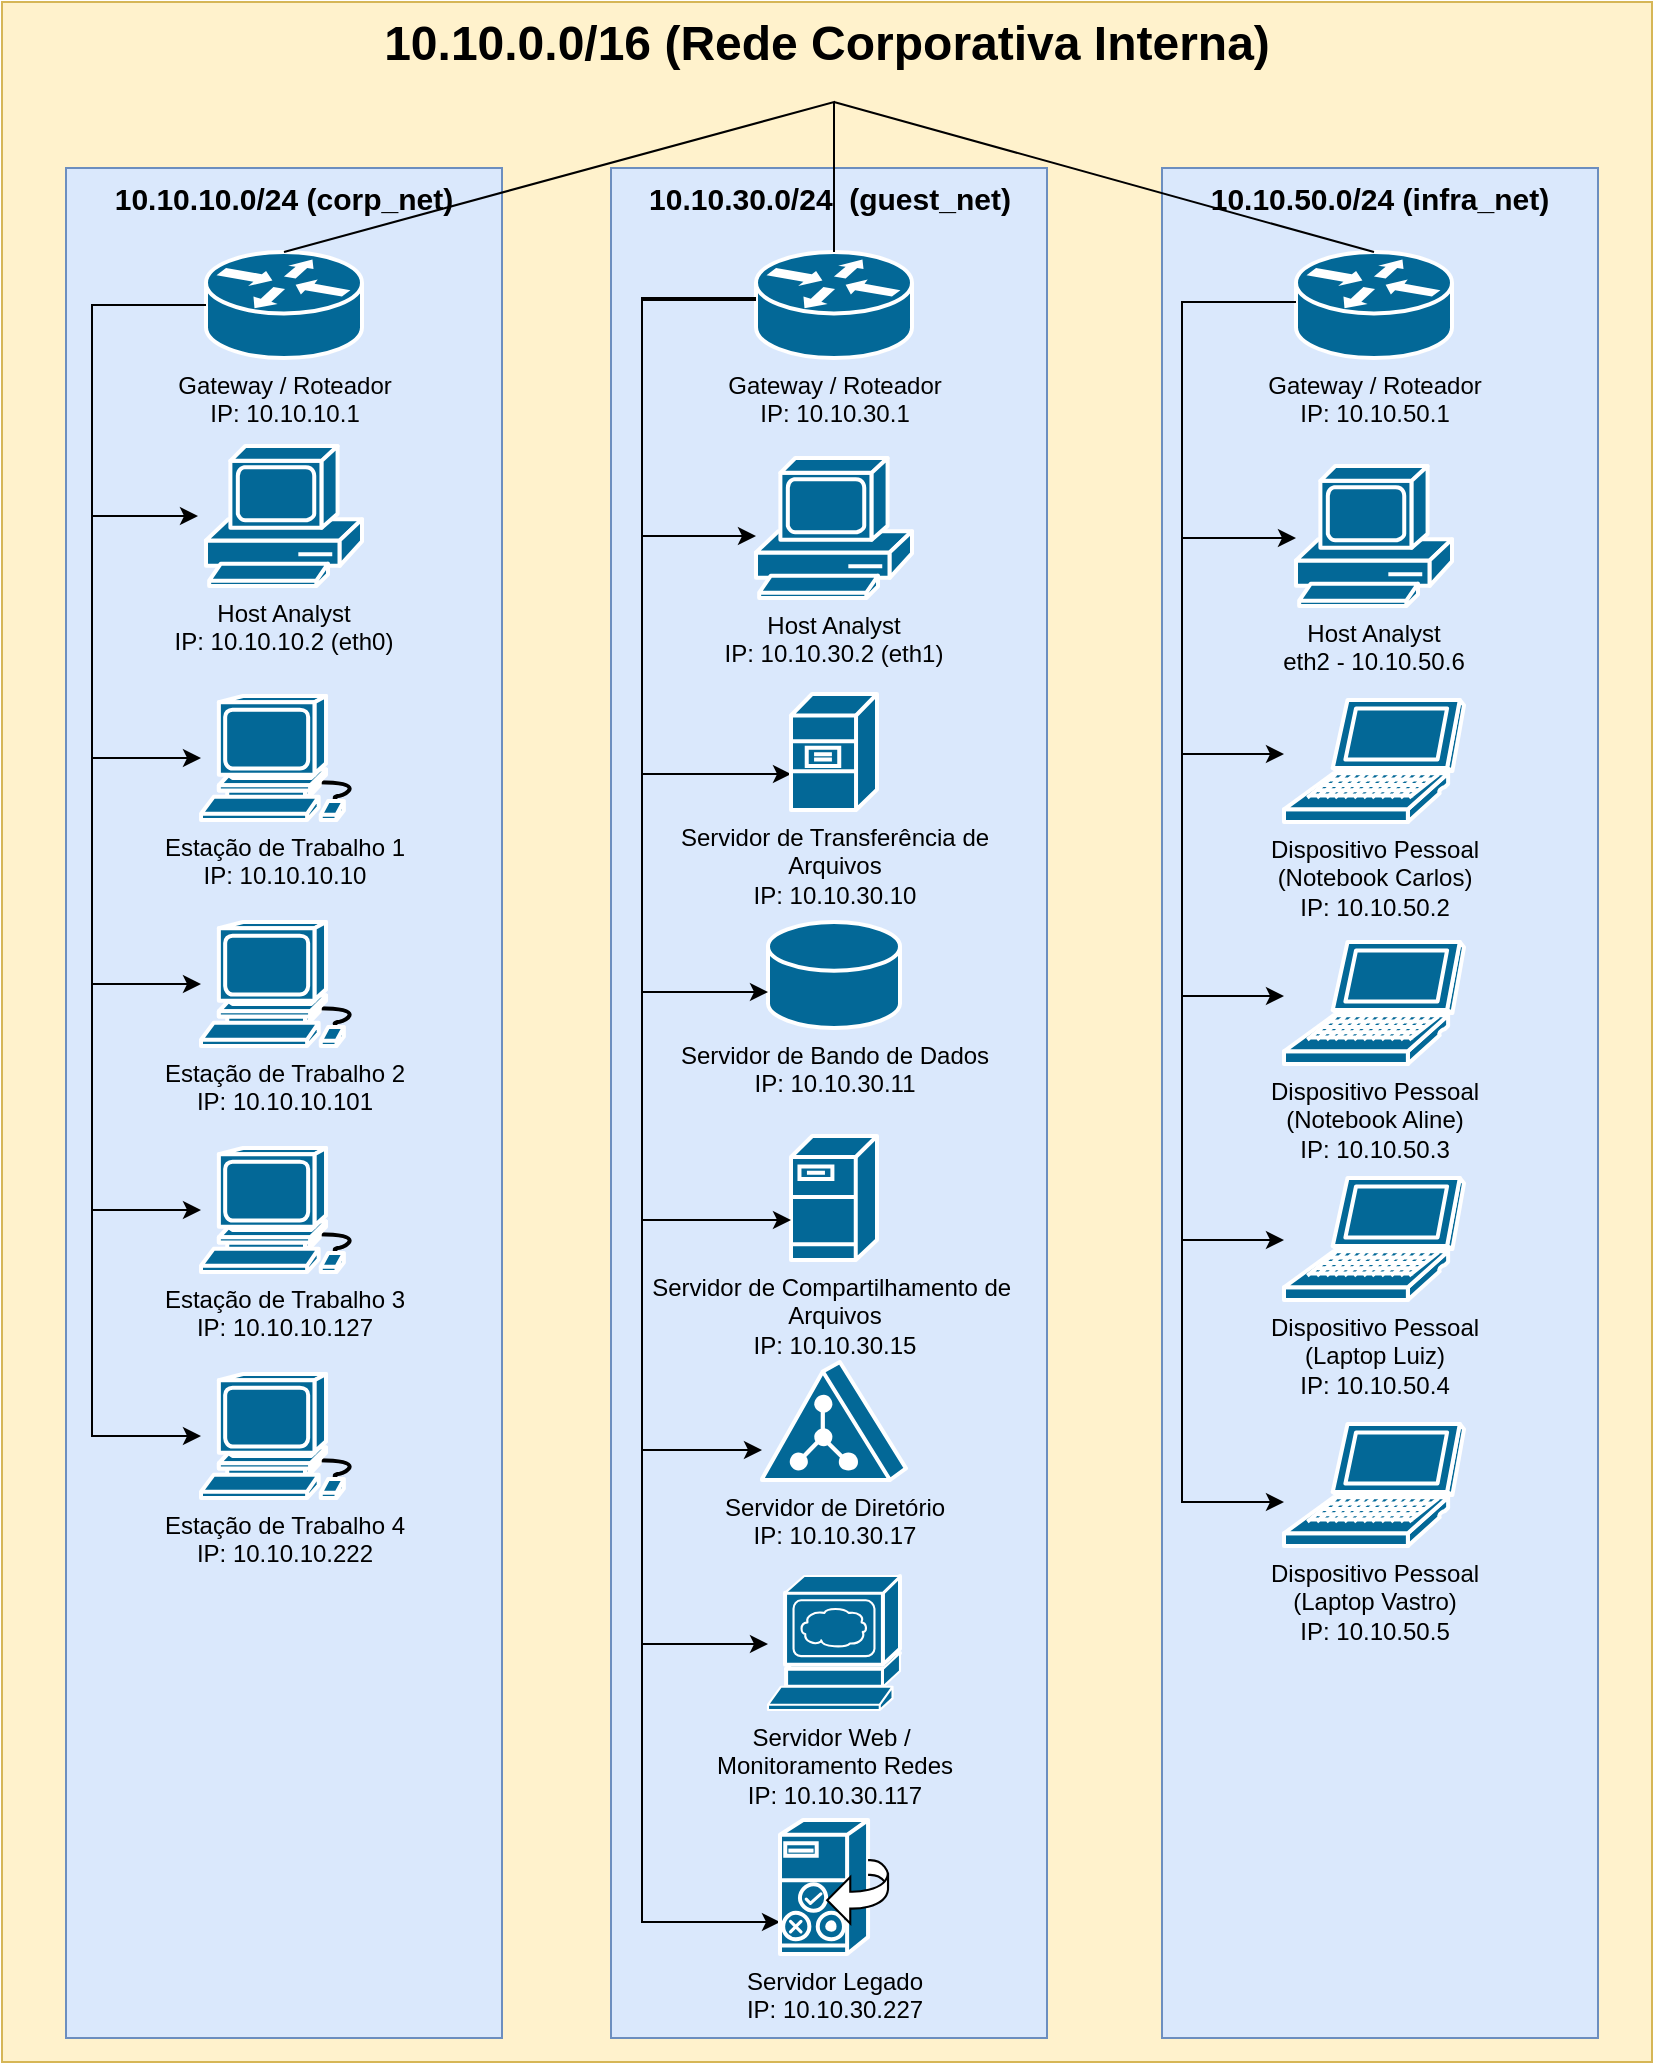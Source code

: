 <mxfile version="28.0.7">
  <diagram name="Página-1" id="EaT2pXkiJiyI8WWZfNqx">
    <mxGraphModel dx="2760" dy="1606" grid="0" gridSize="10" guides="1" tooltips="1" connect="1" arrows="1" fold="1" page="1" pageScale="1" pageWidth="827" pageHeight="1169" math="0" shadow="0">
      <root>
        <mxCell id="0" />
        <mxCell id="1" parent="0" />
        <mxCell id="b45j_Ds1psei2r7njde3-16" value="10.10.0.0/16 (Rede Corporativa Interna)" style="rounded=0;whiteSpace=wrap;html=1;align=center;horizontal=1;verticalAlign=top;fontStyle=1;fontSize=24;labelBackgroundColor=none;fillColor=#fff2cc;strokeColor=#d6b656;spacingBottom=0;spacing=2;" vertex="1" parent="1">
          <mxGeometry width="825" height="1030" as="geometry" />
        </mxCell>
        <mxCell id="b45j_Ds1psei2r7njde3-3" value="10.10.10.0/24 (corp_net)" style="rounded=0;whiteSpace=wrap;html=1;align=center;horizontal=1;verticalAlign=top;fontStyle=1;fontSize=15;labelBackgroundColor=none;fillColor=#dae8fc;strokeColor=#6c8ebf;" vertex="1" parent="1">
          <mxGeometry x="32" y="83" width="218" height="935" as="geometry" />
        </mxCell>
        <mxCell id="b45j_Ds1psei2r7njde3-4" value="10.10.30.0/24&amp;nbsp; (guest_net)" style="rounded=0;whiteSpace=wrap;html=1;align=center;horizontal=1;verticalAlign=top;fontStyle=1;fontSize=15;fillColor=#dae8fc;strokeColor=#6c8ebf;" vertex="1" parent="1">
          <mxGeometry x="304.5" y="83" width="218" height="935" as="geometry" />
        </mxCell>
        <mxCell id="b45j_Ds1psei2r7njde3-5" value="10.10.50.0/24 (infra_net)" style="rounded=0;whiteSpace=wrap;html=1;align=center;horizontal=1;verticalAlign=top;fontStyle=1;fontSize=15;fillColor=#dae8fc;strokeColor=#6c8ebf;" vertex="1" parent="1">
          <mxGeometry x="580" y="83" width="218" height="935" as="geometry" />
        </mxCell>
        <mxCell id="b45j_Ds1psei2r7njde3-1" value="Host Analyst&#xa;IP: 10.10.10.2 (eth0)" style="shape=mxgraph.cisco.computers_and_peripherals.pc;sketch=0;pointerEvents=1;dashed=0;fillColor=#036897;strokeColor=#ffffff;strokeWidth=2;verticalLabelPosition=bottom;verticalAlign=top;align=center;outlineConnect=0;fontSize=12;spacingLeft=0;spacing=2;fontStyle=0" vertex="1" parent="1">
          <mxGeometry x="102" y="222" width="78" height="70" as="geometry" />
        </mxCell>
        <mxCell id="b45j_Ds1psei2r7njde3-18" value="Host Analyst&#xa;eth2 - 10.10.50.6" style="shape=mxgraph.cisco.computers_and_peripherals.pc;sketch=0;pointerEvents=1;dashed=0;fillColor=#036897;strokeColor=#ffffff;strokeWidth=2;verticalLabelPosition=bottom;verticalAlign=top;align=center;outlineConnect=0;fontSize=12;spacingLeft=0;spacing=2;fontStyle=0" vertex="1" parent="1">
          <mxGeometry x="647" y="232" width="78" height="70" as="geometry" />
        </mxCell>
        <mxCell id="b45j_Ds1psei2r7njde3-19" value="Host Analyst&#xa;IP: 10.10.30.2 (eth1)" style="shape=mxgraph.cisco.computers_and_peripherals.pc;sketch=0;pointerEvents=1;dashed=0;fillColor=#036897;strokeColor=#ffffff;strokeWidth=2;verticalLabelPosition=bottom;verticalAlign=top;align=center;outlineConnect=0;fontSize=12;spacingLeft=0;spacing=2;fontStyle=0" vertex="1" parent="1">
          <mxGeometry x="377" y="228" width="78" height="70" as="geometry" />
        </mxCell>
        <mxCell id="b45j_Ds1psei2r7njde3-53" style="edgeStyle=orthogonalEdgeStyle;rounded=0;orthogonalLoop=1;jettySize=auto;html=1;" edge="1" parent="1" source="b45j_Ds1psei2r7njde3-22" target="b45j_Ds1psei2r7njde3-26">
          <mxGeometry relative="1" as="geometry">
            <Array as="points">
              <mxPoint x="45" y="151.5" />
              <mxPoint x="45" y="491" />
            </Array>
          </mxGeometry>
        </mxCell>
        <mxCell id="b45j_Ds1psei2r7njde3-56" style="edgeStyle=orthogonalEdgeStyle;rounded=0;orthogonalLoop=1;jettySize=auto;html=1;" edge="1" parent="1" source="b45j_Ds1psei2r7njde3-22" target="b45j_Ds1psei2r7njde3-27">
          <mxGeometry relative="1" as="geometry">
            <Array as="points">
              <mxPoint x="45" y="151.5" />
              <mxPoint x="45" y="604" />
            </Array>
          </mxGeometry>
        </mxCell>
        <mxCell id="b45j_Ds1psei2r7njde3-57" style="edgeStyle=orthogonalEdgeStyle;rounded=0;orthogonalLoop=1;jettySize=auto;html=1;" edge="1" parent="1" source="b45j_Ds1psei2r7njde3-22" target="b45j_Ds1psei2r7njde3-28">
          <mxGeometry relative="1" as="geometry">
            <Array as="points">
              <mxPoint x="45" y="151.5" />
              <mxPoint x="45" y="717" />
            </Array>
          </mxGeometry>
        </mxCell>
        <mxCell id="b45j_Ds1psei2r7njde3-59" style="edgeStyle=orthogonalEdgeStyle;rounded=0;orthogonalLoop=1;jettySize=auto;html=1;" edge="1" parent="1" source="b45j_Ds1psei2r7njde3-22" target="b45j_Ds1psei2r7njde3-25">
          <mxGeometry relative="1" as="geometry">
            <Array as="points">
              <mxPoint x="45" y="151.5" />
              <mxPoint x="45" y="378" />
            </Array>
          </mxGeometry>
        </mxCell>
        <mxCell id="b45j_Ds1psei2r7njde3-22" value="Gateway / Roteador&lt;div&gt;IP: 10.10.10.1&lt;/div&gt;" style="shape=mxgraph.cisco.routers.router;sketch=0;html=1;pointerEvents=1;dashed=0;fillColor=#036897;strokeColor=#ffffff;strokeWidth=2;verticalLabelPosition=bottom;verticalAlign=top;align=center;outlineConnect=0;" vertex="1" parent="1">
          <mxGeometry x="102" y="125" width="78" height="53" as="geometry" />
        </mxCell>
        <mxCell id="b45j_Ds1psei2r7njde3-77" style="edgeStyle=orthogonalEdgeStyle;rounded=0;orthogonalLoop=1;jettySize=auto;html=1;" edge="1" parent="1" source="b45j_Ds1psei2r7njde3-23" target="b45j_Ds1psei2r7njde3-35">
          <mxGeometry relative="1" as="geometry">
            <Array as="points">
              <mxPoint x="320" y="148" />
              <mxPoint x="320" y="821" />
            </Array>
          </mxGeometry>
        </mxCell>
        <mxCell id="b45j_Ds1psei2r7njde3-78" style="edgeStyle=orthogonalEdgeStyle;rounded=0;orthogonalLoop=1;jettySize=auto;html=1;" edge="1" parent="1" source="b45j_Ds1psei2r7njde3-23" target="b45j_Ds1psei2r7njde3-49">
          <mxGeometry relative="1" as="geometry">
            <Array as="points">
              <mxPoint x="320" y="149" />
              <mxPoint x="320" y="960" />
            </Array>
          </mxGeometry>
        </mxCell>
        <mxCell id="b45j_Ds1psei2r7njde3-23" value="Gateway / Roteador&lt;div&gt;IP: 10.10.30.1&lt;/div&gt;" style="shape=mxgraph.cisco.routers.router;sketch=0;html=1;pointerEvents=1;dashed=0;fillColor=#036897;strokeColor=#ffffff;strokeWidth=2;verticalLabelPosition=bottom;verticalAlign=top;align=center;outlineConnect=0;" vertex="1" parent="1">
          <mxGeometry x="377" y="125" width="78" height="53" as="geometry" />
        </mxCell>
        <mxCell id="b45j_Ds1psei2r7njde3-24" value="Gateway / Roteador&lt;div&gt;IP: 10.10.50.1&lt;/div&gt;" style="shape=mxgraph.cisco.routers.router;sketch=0;html=1;pointerEvents=1;dashed=0;fillColor=#036897;strokeColor=#ffffff;strokeWidth=2;verticalLabelPosition=bottom;verticalAlign=top;align=center;outlineConnect=0;" vertex="1" parent="1">
          <mxGeometry x="647" y="125" width="78" height="53" as="geometry" />
        </mxCell>
        <mxCell id="b45j_Ds1psei2r7njde3-25" value="&lt;div&gt;Estação de Trabalho 1&lt;/div&gt;&lt;div&gt;IP: 10.10.10.10&lt;/div&gt;" style="shape=mxgraph.cisco.computers_and_peripherals.workstation;sketch=0;html=1;pointerEvents=1;dashed=0;fillColor=#036897;strokeColor=#ffffff;strokeWidth=2;verticalLabelPosition=bottom;verticalAlign=top;align=center;outlineConnect=0;" vertex="1" parent="1">
          <mxGeometry x="99.5" y="347" width="83" height="62" as="geometry" />
        </mxCell>
        <mxCell id="b45j_Ds1psei2r7njde3-26" value="&lt;div&gt;Estação de Trabalho 2&lt;/div&gt;&lt;div&gt;IP: 10.10.10.101&lt;/div&gt;" style="shape=mxgraph.cisco.computers_and_peripherals.workstation;sketch=0;html=1;pointerEvents=1;dashed=0;fillColor=#036897;strokeColor=#ffffff;strokeWidth=2;verticalLabelPosition=bottom;verticalAlign=top;align=center;outlineConnect=0;" vertex="1" parent="1">
          <mxGeometry x="99.5" y="460" width="83" height="62" as="geometry" />
        </mxCell>
        <mxCell id="b45j_Ds1psei2r7njde3-27" value="&lt;div&gt;Estação de Trabalho 3&lt;/div&gt;&lt;div&gt;IP: 10.10.10.127&lt;/div&gt;" style="shape=mxgraph.cisco.computers_and_peripherals.workstation;sketch=0;html=1;pointerEvents=1;dashed=0;fillColor=#036897;strokeColor=#ffffff;strokeWidth=2;verticalLabelPosition=bottom;verticalAlign=top;align=center;outlineConnect=0;" vertex="1" parent="1">
          <mxGeometry x="99.5" y="573" width="83" height="62" as="geometry" />
        </mxCell>
        <mxCell id="b45j_Ds1psei2r7njde3-28" value="&lt;div&gt;Estação de Trabalho 4&lt;/div&gt;&lt;div&gt;IP: 10.10.10.222&lt;/div&gt;" style="shape=mxgraph.cisco.computers_and_peripherals.workstation;sketch=0;html=1;pointerEvents=1;dashed=0;fillColor=#036897;strokeColor=#ffffff;strokeWidth=2;verticalLabelPosition=bottom;verticalAlign=top;align=center;outlineConnect=0;" vertex="1" parent="1">
          <mxGeometry x="99.5" y="686" width="83" height="62" as="geometry" />
        </mxCell>
        <mxCell id="b45j_Ds1psei2r7njde3-29" value="Dispositivo Pessoal&lt;div&gt;(Notebook Carlos)&lt;br&gt;IP: 10.10.50.2&lt;/div&gt;" style="shape=mxgraph.cisco.computers_and_peripherals.laptop;sketch=0;html=1;pointerEvents=1;dashed=0;fillColor=#036897;strokeColor=#ffffff;strokeWidth=2;verticalLabelPosition=bottom;verticalAlign=top;align=center;outlineConnect=0;" vertex="1" parent="1">
          <mxGeometry x="641" y="349" width="90" height="61" as="geometry" />
        </mxCell>
        <mxCell id="b45j_Ds1psei2r7njde3-30" value="Dispositivo Pessoal&lt;div&gt;(Notebook Aline)&lt;br&gt;IP: 10.10.50.3&lt;/div&gt;" style="shape=mxgraph.cisco.computers_and_peripherals.laptop;sketch=0;html=1;pointerEvents=1;dashed=0;fillColor=#036897;strokeColor=#ffffff;strokeWidth=2;verticalLabelPosition=bottom;verticalAlign=top;align=center;outlineConnect=0;" vertex="1" parent="1">
          <mxGeometry x="641" y="470" width="90" height="61" as="geometry" />
        </mxCell>
        <mxCell id="b45j_Ds1psei2r7njde3-31" value="Dispositivo Pessoal&lt;div&gt;(Laptop Luiz)&lt;br&gt;IP: 10.10.50.4&lt;/div&gt;" style="shape=mxgraph.cisco.computers_and_peripherals.laptop;sketch=0;html=1;pointerEvents=1;dashed=0;fillColor=#036897;strokeColor=#ffffff;strokeWidth=2;verticalLabelPosition=bottom;verticalAlign=top;align=center;outlineConnect=0;" vertex="1" parent="1">
          <mxGeometry x="641" y="588" width="90" height="61" as="geometry" />
        </mxCell>
        <mxCell id="b45j_Ds1psei2r7njde3-32" value="Dispositivo Pessoal&lt;div&gt;(Laptop Vastro)&lt;br&gt;IP: 10.10.50.5&lt;/div&gt;" style="shape=mxgraph.cisco.computers_and_peripherals.laptop;sketch=0;html=1;pointerEvents=1;dashed=0;fillColor=#036897;strokeColor=#ffffff;strokeWidth=2;verticalLabelPosition=bottom;verticalAlign=top;align=center;outlineConnect=0;" vertex="1" parent="1">
          <mxGeometry x="641" y="711" width="90" height="61" as="geometry" />
        </mxCell>
        <mxCell id="b45j_Ds1psei2r7njde3-35" value="Servidor Web /&amp;nbsp;&lt;div&gt;Monitoramento Redes&lt;div&gt;IP: 10.10.30.117&lt;/div&gt;&lt;/div&gt;" style="shape=mxgraph.cisco.servers.www_server;sketch=0;html=1;pointerEvents=1;dashed=0;fillColor=#036897;strokeColor=#ffffff;strokeWidth=2;verticalLabelPosition=bottom;verticalAlign=top;align=center;outlineConnect=0;" vertex="1" parent="1">
          <mxGeometry x="383" y="787" width="66" height="67" as="geometry" />
        </mxCell>
        <mxCell id="b45j_Ds1psei2r7njde3-39" value="Servidor de Compartilhamento de&amp;nbsp;&lt;div&gt;Arquivos&lt;div&gt;IP: 10.10.30.15&lt;/div&gt;&lt;/div&gt;" style="shape=mxgraph.cisco.servers.fileserver;sketch=0;html=1;pointerEvents=1;dashed=0;fillColor=#036897;strokeColor=#ffffff;strokeWidth=2;verticalLabelPosition=bottom;verticalAlign=top;align=center;outlineConnect=0;" vertex="1" parent="1">
          <mxGeometry x="394.5" y="567" width="43" height="62" as="geometry" />
        </mxCell>
        <mxCell id="b45j_Ds1psei2r7njde3-40" value="Servidor de Bando de Dados&lt;div&gt;IP: 10.10.30.11&lt;/div&gt;" style="shape=mxgraph.cisco.storage.relational_database;sketch=0;html=1;pointerEvents=1;dashed=0;fillColor=#036897;strokeColor=#ffffff;strokeWidth=2;verticalLabelPosition=bottom;verticalAlign=top;align=center;outlineConnect=0;" vertex="1" parent="1">
          <mxGeometry x="383" y="460" width="66" height="53" as="geometry" />
        </mxCell>
        <mxCell id="b45j_Ds1psei2r7njde3-43" value="Servidor de Diretório&lt;div&gt;IP: 10.10.30.17&lt;/div&gt;" style="shape=mxgraph.cisco.servers.directory_server;sketch=0;html=1;pointerEvents=1;dashed=0;fillColor=#036897;strokeColor=#ffffff;strokeWidth=2;verticalLabelPosition=bottom;verticalAlign=top;align=center;outlineConnect=0;" vertex="1" parent="1">
          <mxGeometry x="380" y="680" width="72" height="59" as="geometry" />
        </mxCell>
        <mxCell id="b45j_Ds1psei2r7njde3-45" style="edgeStyle=orthogonalEdgeStyle;rounded=0;orthogonalLoop=1;jettySize=auto;html=1;exitX=0.5;exitY=0.99;exitDx=0;exitDy=0;exitPerimeter=0;" edge="1" parent="1" source="b45j_Ds1psei2r7njde3-43" target="b45j_Ds1psei2r7njde3-43">
          <mxGeometry relative="1" as="geometry" />
        </mxCell>
        <mxCell id="b45j_Ds1psei2r7njde3-49" value="Servidor Legado&lt;div&gt;IP: 10.10.30.227&lt;/div&gt;" style="shape=mxgraph.cisco.servers.cisco_unified_presence_server;sketch=0;html=1;pointerEvents=1;dashed=0;fillColor=#036897;strokeColor=#ffffff;strokeWidth=2;verticalLabelPosition=bottom;verticalAlign=top;align=center;outlineConnect=0;" vertex="1" parent="1">
          <mxGeometry x="389" y="909" width="54" height="67" as="geometry" />
        </mxCell>
        <mxCell id="b45j_Ds1psei2r7njde3-50" style="edgeStyle=orthogonalEdgeStyle;rounded=0;orthogonalLoop=1;jettySize=auto;html=1;" edge="1" parent="1" source="b45j_Ds1psei2r7njde3-22">
          <mxGeometry relative="1" as="geometry">
            <mxPoint x="98" y="257" as="targetPoint" />
            <Array as="points">
              <mxPoint x="45" y="151.5" />
              <mxPoint x="45" y="257" />
            </Array>
          </mxGeometry>
        </mxCell>
        <mxCell id="b45j_Ds1psei2r7njde3-61" style="edgeStyle=orthogonalEdgeStyle;rounded=0;orthogonalLoop=1;jettySize=auto;html=1;" edge="1" parent="1" target="b45j_Ds1psei2r7njde3-40">
          <mxGeometry relative="1" as="geometry">
            <mxPoint x="377" y="149.03" as="sourcePoint" />
            <mxPoint x="375" y="488.03" as="targetPoint" />
            <Array as="points">
              <mxPoint x="320" y="149" />
              <mxPoint x="320" y="495" />
            </Array>
          </mxGeometry>
        </mxCell>
        <mxCell id="b45j_Ds1psei2r7njde3-62" style="edgeStyle=orthogonalEdgeStyle;rounded=0;orthogonalLoop=1;jettySize=auto;html=1;" edge="1" parent="1" target="b45j_Ds1psei2r7njde3-39">
          <mxGeometry relative="1" as="geometry">
            <mxPoint x="377" y="149.03" as="sourcePoint" />
            <mxPoint x="375" y="601.03" as="targetPoint" />
            <Array as="points">
              <mxPoint x="320" y="149" />
              <mxPoint x="320" y="609" />
            </Array>
          </mxGeometry>
        </mxCell>
        <mxCell id="b45j_Ds1psei2r7njde3-63" style="edgeStyle=orthogonalEdgeStyle;rounded=0;orthogonalLoop=1;jettySize=auto;html=1;" edge="1" parent="1" target="b45j_Ds1psei2r7njde3-43">
          <mxGeometry relative="1" as="geometry">
            <mxPoint x="377" y="149.03" as="sourcePoint" />
            <mxPoint x="375" y="714.03" as="targetPoint" />
            <Array as="points">
              <mxPoint x="320" y="149" />
              <mxPoint x="320" y="724" />
            </Array>
          </mxGeometry>
        </mxCell>
        <mxCell id="b45j_Ds1psei2r7njde3-64" style="edgeStyle=orthogonalEdgeStyle;rounded=0;orthogonalLoop=1;jettySize=auto;html=1;" edge="1" parent="1" target="b45j_Ds1psei2r7njde3-48">
          <mxGeometry relative="1" as="geometry">
            <mxPoint x="377" y="149.03" as="sourcePoint" />
            <mxPoint x="375" y="375.03" as="targetPoint" />
            <Array as="points">
              <mxPoint x="320" y="149" />
              <mxPoint x="320" y="386" />
            </Array>
          </mxGeometry>
        </mxCell>
        <mxCell id="b45j_Ds1psei2r7njde3-65" style="edgeStyle=orthogonalEdgeStyle;rounded=0;orthogonalLoop=1;jettySize=auto;html=1;" edge="1" parent="1">
          <mxGeometry relative="1" as="geometry">
            <mxPoint x="377" y="148.03" as="sourcePoint" />
            <mxPoint x="377.0" y="267" as="targetPoint" />
            <Array as="points">
              <mxPoint x="320" y="148" />
              <mxPoint x="320" y="267" />
            </Array>
          </mxGeometry>
        </mxCell>
        <mxCell id="b45j_Ds1psei2r7njde3-66" style="edgeStyle=orthogonalEdgeStyle;rounded=0;orthogonalLoop=1;jettySize=auto;html=1;" edge="1" parent="1" target="b45j_Ds1psei2r7njde3-30">
          <mxGeometry relative="1" as="geometry">
            <mxPoint x="647" y="150.03" as="sourcePoint" />
            <mxPoint x="645" y="489.03" as="targetPoint" />
            <Array as="points">
              <mxPoint x="590" y="150" />
              <mxPoint x="590" y="497" />
            </Array>
          </mxGeometry>
        </mxCell>
        <mxCell id="b45j_Ds1psei2r7njde3-67" style="edgeStyle=orthogonalEdgeStyle;rounded=0;orthogonalLoop=1;jettySize=auto;html=1;" edge="1" parent="1" target="b45j_Ds1psei2r7njde3-31">
          <mxGeometry relative="1" as="geometry">
            <mxPoint x="647" y="150.03" as="sourcePoint" />
            <mxPoint x="645" y="602.03" as="targetPoint" />
            <Array as="points">
              <mxPoint x="590" y="150" />
              <mxPoint x="590" y="619" />
            </Array>
          </mxGeometry>
        </mxCell>
        <mxCell id="b45j_Ds1psei2r7njde3-68" style="edgeStyle=orthogonalEdgeStyle;rounded=0;orthogonalLoop=1;jettySize=auto;html=1;" edge="1" parent="1" target="b45j_Ds1psei2r7njde3-32">
          <mxGeometry relative="1" as="geometry">
            <mxPoint x="647" y="150.03" as="sourcePoint" />
            <mxPoint x="645" y="715.03" as="targetPoint" />
            <Array as="points">
              <mxPoint x="590" y="150" />
              <mxPoint x="590" y="750" />
            </Array>
          </mxGeometry>
        </mxCell>
        <mxCell id="b45j_Ds1psei2r7njde3-69" style="edgeStyle=orthogonalEdgeStyle;rounded=0;orthogonalLoop=1;jettySize=auto;html=1;" edge="1" parent="1" target="b45j_Ds1psei2r7njde3-29">
          <mxGeometry relative="1" as="geometry">
            <mxPoint x="647" y="150.03" as="sourcePoint" />
            <mxPoint x="645" y="376.03" as="targetPoint" />
            <Array as="points">
              <mxPoint x="590" y="150" />
              <mxPoint x="590" y="376" />
            </Array>
          </mxGeometry>
        </mxCell>
        <mxCell id="b45j_Ds1psei2r7njde3-70" style="edgeStyle=orthogonalEdgeStyle;rounded=0;orthogonalLoop=1;jettySize=auto;html=1;" edge="1" parent="1" target="b45j_Ds1psei2r7njde3-18">
          <mxGeometry relative="1" as="geometry">
            <mxPoint x="647" y="150.03" as="sourcePoint" />
            <mxPoint x="643" y="255.03" as="targetPoint" />
            <Array as="points">
              <mxPoint x="590" y="150" />
              <mxPoint x="590" y="268" />
            </Array>
          </mxGeometry>
        </mxCell>
        <mxCell id="b45j_Ds1psei2r7njde3-74" value="" style="endArrow=none;html=1;rounded=0;exitX=0.5;exitY=0;exitDx=0;exitDy=0;exitPerimeter=0;" edge="1" parent="1" source="b45j_Ds1psei2r7njde3-22" target="b45j_Ds1psei2r7njde3-23">
          <mxGeometry relative="1" as="geometry">
            <mxPoint x="185" y="151.08" as="sourcePoint" />
            <mxPoint x="345" y="151.08" as="targetPoint" />
            <Array as="points">
              <mxPoint x="416" y="50" />
            </Array>
          </mxGeometry>
        </mxCell>
        <mxCell id="b45j_Ds1psei2r7njde3-75" value="" style="endArrow=none;html=1;rounded=0;entryX=0.5;entryY=0;entryDx=0;entryDy=0;entryPerimeter=0;" edge="1" parent="1" target="b45j_Ds1psei2r7njde3-24">
          <mxGeometry relative="1" as="geometry">
            <mxPoint x="416" y="50" as="sourcePoint" />
            <mxPoint x="576" y="51" as="targetPoint" />
          </mxGeometry>
        </mxCell>
        <mxCell id="b45j_Ds1psei2r7njde3-48" value="Servidor de Transferência de&lt;div&gt;Arquivos&lt;div&gt;IP: 10.10.30.10&lt;/div&gt;&lt;/div&gt;" style="shape=mxgraph.cisco.servers.file_server;sketch=0;html=1;pointerEvents=1;dashed=0;fillColor=#036897;strokeColor=#ffffff;strokeWidth=2;verticalLabelPosition=bottom;verticalAlign=top;align=center;outlineConnect=0;" vertex="1" parent="1">
          <mxGeometry x="394.5" y="346" width="43" height="58" as="geometry" />
        </mxCell>
      </root>
    </mxGraphModel>
  </diagram>
</mxfile>
